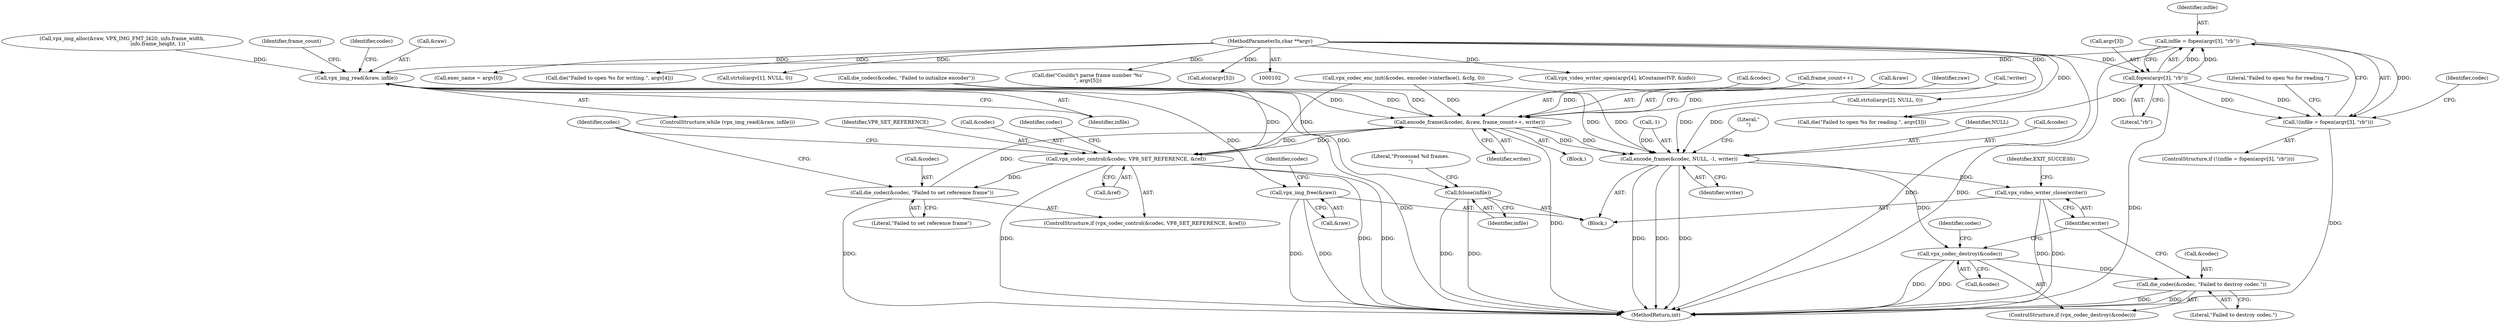 digraph "1_Android_5a9753fca56f0eeb9f61e342b2fccffc364f9426_23@API" {
"1000350" [label="(Call,infile = fopen(argv[3], \"rb\"))"];
"1000352" [label="(Call,fopen(argv[3], \"rb\"))"];
"1000104" [label="(MethodParameterIn,char **argv)"];
"1000349" [label="(Call,!(infile = fopen(argv[3], \"rb\")))"];
"1000375" [label="(Call,vpx_img_read(&raw, infile))"];
"1000409" [label="(Call,encode_frame(&codec, &raw, frame_count++, writer))"];
"1000399" [label="(Call,vpx_codec_control(&codec, VP8_SET_REFERENCE, &ref))"];
"1000405" [label="(Call,die_codec(&codec, \"Failed to set reference frame\"))"];
"1000417" [label="(Call,encode_frame(&codec, NULL, -1, writer))"];
"1000435" [label="(Call,vpx_codec_destroy(&codec))"];
"1000438" [label="(Call,die_codec(&codec, \"Failed to destroy codec.\"))"];
"1000442" [label="(Call,vpx_video_writer_close(writer))"];
"1000426" [label="(Call,fclose(infile))"];
"1000431" [label="(Call,vpx_img_free(&raw))"];
"1000446" [label="(MethodReturn,int)"];
"1000400" [label="(Call,&codec)"];
"1000352" [label="(Call,fopen(argv[3], \"rb\"))"];
"1000429" [label="(Literal,\"Processed %d frames.\n\")"];
"1000438" [label="(Call,die_codec(&codec, \"Failed to destroy codec.\"))"];
"1000425" [label="(Literal,\"\n\")"];
"1000333" [label="(Call,vpx_video_writer_open(argv[4], kContainerIVF, &info))"];
"1000349" [label="(Call,!(infile = fopen(argv[3], \"rb\")))"];
"1000365" [label="(Identifier,codec)"];
"1000375" [label="(Call,vpx_img_read(&raw, infile))"];
"1000376" [label="(Call,&raw)"];
"1000416" [label="(Identifier,writer)"];
"1000379" [label="(Block,)"];
"1000399" [label="(Call,vpx_codec_control(&codec, VP8_SET_REFERENCE, &ref))"];
"1000411" [label="(Identifier,codec)"];
"1000435" [label="(Call,vpx_codec_destroy(&codec))"];
"1000443" [label="(Identifier,writer)"];
"1000427" [label="(Identifier,infile)"];
"1000437" [label="(Identifier,codec)"];
"1000410" [label="(Call,&codec)"];
"1000358" [label="(Literal,\"Failed to open %s for reading.\")"];
"1000440" [label="(Identifier,codec)"];
"1000406" [label="(Call,&codec)"];
"1000104" [label="(MethodParameterIn,char **argv)"];
"1000145" [label="(Call,exec_name = argv[0])"];
"1000405" [label="(Call,die_codec(&codec, \"Failed to set reference frame\"))"];
"1000420" [label="(Identifier,NULL)"];
"1000434" [label="(ControlStructure,if (vpx_codec_destroy(&codec)))"];
"1000432" [label="(Call,&raw)"];
"1000418" [label="(Call,&codec)"];
"1000398" [label="(ControlStructure,if (vpx_codec_control(&codec, VP8_SET_REFERENCE, &ref)))"];
"1000445" [label="(Identifier,EXIT_SUCCESS)"];
"1000439" [label="(Call,&codec)"];
"1000348" [label="(ControlStructure,if (!(infile = fopen(argv[3], \"rb\"))))"];
"1000200" [label="(Call,strtol(argv[2], NULL, 0))"];
"1000343" [label="(Call,die(\"Failed to open %s for writing.\", argv[4]))"];
"1000351" [label="(Identifier,infile)"];
"1000374" [label="(ControlStructure,while (vpx_img_read(&raw, infile)))"];
"1000431" [label="(Call,vpx_img_free(&raw))"];
"1000259" [label="(Call,vpx_img_alloc(&raw, VPX_IMG_FMT_I420, info.frame_width,\n                                             info.frame_height, 1))"];
"1000190" [label="(Call,strtol(argv[1], NULL, 0))"];
"1000407" [label="(Identifier,codec)"];
"1000350" [label="(Call,infile = fopen(argv[3], \"rb\"))"];
"1000442" [label="(Call,vpx_video_writer_close(writer))"];
"1000441" [label="(Literal,\"Failed to destroy codec.\")"];
"1000356" [label="(Literal,\"rb\")"];
"1000357" [label="(Call,die(\"Failed to open %s for reading.\", argv[3]))"];
"1000174" [label="(Call,die(\"Couldn't parse frame number '%s'\n\", argv[5]))"];
"1000370" [label="(Call,die_codec(&codec, \"Failed to initialize encoder\"))"];
"1000167" [label="(Call,atoi(argv[5]))"];
"1000363" [label="(Call,vpx_codec_enc_init(&codec, encoder->interface(), &cfg, 0))"];
"1000378" [label="(Identifier,infile)"];
"1000105" [label="(Block,)"];
"1000409" [label="(Call,encode_frame(&codec, &raw, frame_count++, writer))"];
"1000421" [label="(Call,-1)"];
"1000341" [label="(Call,!writer)"];
"1000423" [label="(Identifier,writer)"];
"1000403" [label="(Call,&ref)"];
"1000412" [label="(Call,&raw)"];
"1000408" [label="(Literal,\"Failed to set reference frame\")"];
"1000383" [label="(Identifier,frame_count)"];
"1000436" [label="(Call,&codec)"];
"1000417" [label="(Call,encode_frame(&codec, NULL, -1, writer))"];
"1000353" [label="(Call,argv[3])"];
"1000402" [label="(Identifier,VP8_SET_REFERENCE)"];
"1000377" [label="(Identifier,raw)"];
"1000419" [label="(Identifier,codec)"];
"1000426" [label="(Call,fclose(infile))"];
"1000414" [label="(Call,frame_count++)"];
"1000350" -> "1000349"  [label="AST: "];
"1000350" -> "1000352"  [label="CFG: "];
"1000351" -> "1000350"  [label="AST: "];
"1000352" -> "1000350"  [label="AST: "];
"1000349" -> "1000350"  [label="CFG: "];
"1000350" -> "1000446"  [label="DDG: "];
"1000350" -> "1000349"  [label="DDG: "];
"1000352" -> "1000350"  [label="DDG: "];
"1000352" -> "1000350"  [label="DDG: "];
"1000350" -> "1000375"  [label="DDG: "];
"1000352" -> "1000356"  [label="CFG: "];
"1000353" -> "1000352"  [label="AST: "];
"1000356" -> "1000352"  [label="AST: "];
"1000352" -> "1000446"  [label="DDG: "];
"1000352" -> "1000349"  [label="DDG: "];
"1000352" -> "1000349"  [label="DDG: "];
"1000104" -> "1000352"  [label="DDG: "];
"1000352" -> "1000357"  [label="DDG: "];
"1000104" -> "1000102"  [label="AST: "];
"1000104" -> "1000446"  [label="DDG: "];
"1000104" -> "1000145"  [label="DDG: "];
"1000104" -> "1000167"  [label="DDG: "];
"1000104" -> "1000174"  [label="DDG: "];
"1000104" -> "1000190"  [label="DDG: "];
"1000104" -> "1000200"  [label="DDG: "];
"1000104" -> "1000333"  [label="DDG: "];
"1000104" -> "1000343"  [label="DDG: "];
"1000104" -> "1000357"  [label="DDG: "];
"1000349" -> "1000348"  [label="AST: "];
"1000358" -> "1000349"  [label="CFG: "];
"1000365" -> "1000349"  [label="CFG: "];
"1000349" -> "1000446"  [label="DDG: "];
"1000375" -> "1000374"  [label="AST: "];
"1000375" -> "1000378"  [label="CFG: "];
"1000376" -> "1000375"  [label="AST: "];
"1000378" -> "1000375"  [label="AST: "];
"1000383" -> "1000375"  [label="CFG: "];
"1000419" -> "1000375"  [label="CFG: "];
"1000375" -> "1000446"  [label="DDG: "];
"1000259" -> "1000375"  [label="DDG: "];
"1000409" -> "1000375"  [label="DDG: "];
"1000375" -> "1000409"  [label="DDG: "];
"1000375" -> "1000426"  [label="DDG: "];
"1000375" -> "1000431"  [label="DDG: "];
"1000409" -> "1000379"  [label="AST: "];
"1000409" -> "1000416"  [label="CFG: "];
"1000410" -> "1000409"  [label="AST: "];
"1000412" -> "1000409"  [label="AST: "];
"1000414" -> "1000409"  [label="AST: "];
"1000416" -> "1000409"  [label="AST: "];
"1000377" -> "1000409"  [label="CFG: "];
"1000409" -> "1000446"  [label="DDG: "];
"1000409" -> "1000399"  [label="DDG: "];
"1000363" -> "1000409"  [label="DDG: "];
"1000399" -> "1000409"  [label="DDG: "];
"1000405" -> "1000409"  [label="DDG: "];
"1000370" -> "1000409"  [label="DDG: "];
"1000414" -> "1000409"  [label="DDG: "];
"1000341" -> "1000409"  [label="DDG: "];
"1000409" -> "1000417"  [label="DDG: "];
"1000409" -> "1000417"  [label="DDG: "];
"1000399" -> "1000398"  [label="AST: "];
"1000399" -> "1000403"  [label="CFG: "];
"1000400" -> "1000399"  [label="AST: "];
"1000402" -> "1000399"  [label="AST: "];
"1000403" -> "1000399"  [label="AST: "];
"1000407" -> "1000399"  [label="CFG: "];
"1000411" -> "1000399"  [label="CFG: "];
"1000399" -> "1000446"  [label="DDG: "];
"1000399" -> "1000446"  [label="DDG: "];
"1000399" -> "1000446"  [label="DDG: "];
"1000363" -> "1000399"  [label="DDG: "];
"1000370" -> "1000399"  [label="DDG: "];
"1000399" -> "1000405"  [label="DDG: "];
"1000405" -> "1000398"  [label="AST: "];
"1000405" -> "1000408"  [label="CFG: "];
"1000406" -> "1000405"  [label="AST: "];
"1000408" -> "1000405"  [label="AST: "];
"1000411" -> "1000405"  [label="CFG: "];
"1000405" -> "1000446"  [label="DDG: "];
"1000417" -> "1000105"  [label="AST: "];
"1000417" -> "1000423"  [label="CFG: "];
"1000418" -> "1000417"  [label="AST: "];
"1000420" -> "1000417"  [label="AST: "];
"1000421" -> "1000417"  [label="AST: "];
"1000423" -> "1000417"  [label="AST: "];
"1000425" -> "1000417"  [label="CFG: "];
"1000417" -> "1000446"  [label="DDG: "];
"1000417" -> "1000446"  [label="DDG: "];
"1000417" -> "1000446"  [label="DDG: "];
"1000363" -> "1000417"  [label="DDG: "];
"1000370" -> "1000417"  [label="DDG: "];
"1000200" -> "1000417"  [label="DDG: "];
"1000421" -> "1000417"  [label="DDG: "];
"1000341" -> "1000417"  [label="DDG: "];
"1000417" -> "1000435"  [label="DDG: "];
"1000417" -> "1000442"  [label="DDG: "];
"1000435" -> "1000434"  [label="AST: "];
"1000435" -> "1000436"  [label="CFG: "];
"1000436" -> "1000435"  [label="AST: "];
"1000440" -> "1000435"  [label="CFG: "];
"1000443" -> "1000435"  [label="CFG: "];
"1000435" -> "1000446"  [label="DDG: "];
"1000435" -> "1000446"  [label="DDG: "];
"1000435" -> "1000438"  [label="DDG: "];
"1000438" -> "1000434"  [label="AST: "];
"1000438" -> "1000441"  [label="CFG: "];
"1000439" -> "1000438"  [label="AST: "];
"1000441" -> "1000438"  [label="AST: "];
"1000443" -> "1000438"  [label="CFG: "];
"1000438" -> "1000446"  [label="DDG: "];
"1000438" -> "1000446"  [label="DDG: "];
"1000442" -> "1000105"  [label="AST: "];
"1000442" -> "1000443"  [label="CFG: "];
"1000443" -> "1000442"  [label="AST: "];
"1000445" -> "1000442"  [label="CFG: "];
"1000442" -> "1000446"  [label="DDG: "];
"1000442" -> "1000446"  [label="DDG: "];
"1000426" -> "1000105"  [label="AST: "];
"1000426" -> "1000427"  [label="CFG: "];
"1000427" -> "1000426"  [label="AST: "];
"1000429" -> "1000426"  [label="CFG: "];
"1000426" -> "1000446"  [label="DDG: "];
"1000426" -> "1000446"  [label="DDG: "];
"1000431" -> "1000105"  [label="AST: "];
"1000431" -> "1000432"  [label="CFG: "];
"1000432" -> "1000431"  [label="AST: "];
"1000437" -> "1000431"  [label="CFG: "];
"1000431" -> "1000446"  [label="DDG: "];
"1000431" -> "1000446"  [label="DDG: "];
}

